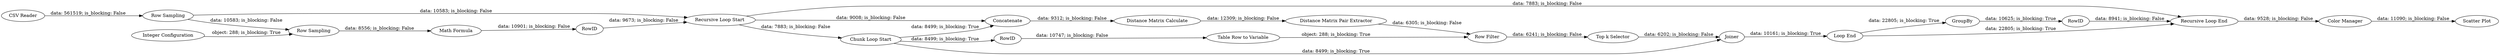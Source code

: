 digraph {
	"3849048863687793761_1" [label="CSV Reader"]
	"3849048863687793761_2" [label="Integer Configuration"]
	"3849048863687793761_13" [label="Table Row to Variable"]
	"3849048863687793761_22" [label=RowID]
	"3849048863687793761_14" [label="Top k Selector"]
	"3849048863687793761_8" [label="Distance Matrix Calculate"]
	"3849048863687793761_16" [label="Loop End"]
	"3849048863687793761_15" [label=Joiner]
	"3849048863687793761_17" [label="Row Sampling"]
	"3849048863687793761_24" [label="Color Manager"]
	"3849048863687793761_12" [label=RowID]
	"3849048863687793761_9" [label=Concatenate]
	"3849048863687793761_10" [label="Distance Matrix Pair Extractor"]
	"3849048863687793761_20" [label=GroupBy]
	"3849048863687793761_21" [label="Math Formula"]
	"3849048863687793761_18" [label="Recursive Loop Start"]
	"3849048863687793761_19" [label="Recursive Loop End"]
	"3849048863687793761_4" [label="Chunk Loop Start"]
	"3849048863687793761_11" [label="Row Filter"]
	"3849048863687793761_3" [label="Row Sampling"]
	"3849048863687793761_23" [label=RowID]
	"3849048863687793761_25" [label="Scatter Plot"]
	"3849048863687793761_22" -> "3849048863687793761_18" [label="data: 9673; is_blocking: False"]
	"3849048863687793761_18" -> "3849048863687793761_9" [label="data: 9008; is_blocking: False"]
	"3849048863687793761_23" -> "3849048863687793761_19" [label="data: 8941; is_blocking: False"]
	"3849048863687793761_14" -> "3849048863687793761_15" [label="data: 6202; is_blocking: False"]
	"3849048863687793761_1" -> "3849048863687793761_17" [label="data: 561519; is_blocking: False"]
	"3849048863687793761_21" -> "3849048863687793761_22" [label="data: 10901; is_blocking: False"]
	"3849048863687793761_17" -> "3849048863687793761_3" [label="data: 10583; is_blocking: False"]
	"3849048863687793761_20" -> "3849048863687793761_23" [label="data: 10625; is_blocking: True"]
	"3849048863687793761_4" -> "3849048863687793761_15" [label="data: 8499; is_blocking: True"]
	"3849048863687793761_24" -> "3849048863687793761_25" [label="data: 11090; is_blocking: False"]
	"3849048863687793761_19" -> "3849048863687793761_24" [label="data: 9528; is_blocking: False"]
	"3849048863687793761_16" -> "3849048863687793761_19" [label="data: 22805; is_blocking: True"]
	"3849048863687793761_8" -> "3849048863687793761_10" [label="data: 12309; is_blocking: False"]
	"3849048863687793761_17" -> "3849048863687793761_18" [label="data: 10583; is_blocking: False"]
	"3849048863687793761_15" -> "3849048863687793761_16" [label="data: 10161; is_blocking: True"]
	"3849048863687793761_16" -> "3849048863687793761_20" [label="data: 22805; is_blocking: True"]
	"3849048863687793761_2" -> "3849048863687793761_3" [label="object: 288; is_blocking: True"]
	"3849048863687793761_9" -> "3849048863687793761_8" [label="data: 9312; is_blocking: False"]
	"3849048863687793761_10" -> "3849048863687793761_11" [label="data: 6305; is_blocking: False"]
	"3849048863687793761_4" -> "3849048863687793761_9" [label="data: 8499; is_blocking: True"]
	"3849048863687793761_18" -> "3849048863687793761_4" [label="data: 7883; is_blocking: False"]
	"3849048863687793761_3" -> "3849048863687793761_21" [label="data: 8556; is_blocking: False"]
	"3849048863687793761_18" -> "3849048863687793761_19" [label="data: 7883; is_blocking: False"]
	"3849048863687793761_4" -> "3849048863687793761_12" [label="data: 8499; is_blocking: True"]
	"3849048863687793761_13" -> "3849048863687793761_11" [label="object: 288; is_blocking: True"]
	"3849048863687793761_11" -> "3849048863687793761_14" [label="data: 6241; is_blocking: False"]
	"3849048863687793761_12" -> "3849048863687793761_13" [label="data: 10747; is_blocking: False"]
	rankdir=LR
}
